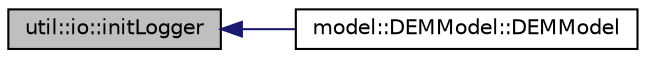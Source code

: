 digraph "util::io::initLogger"
{
  edge [fontname="Helvetica",fontsize="10",labelfontname="Helvetica",labelfontsize="10"];
  node [fontname="Helvetica",fontsize="10",shape=record];
  rankdir="LR";
  Node126 [label="util::io::initLogger",height=0.2,width=0.4,color="black", fillcolor="grey75", style="filled", fontcolor="black"];
  Node126 -> Node127 [dir="back",color="midnightblue",fontsize="10",style="solid",fontname="Helvetica"];
  Node127 [label="model::DEMModel::DEMModel",height=0.2,width=0.4,color="black", fillcolor="white", style="filled",URL="$classmodel_1_1DEMModel.html#a104a488e21eccb7a09164518527df7c3",tooltip="Constructor. "];
}

